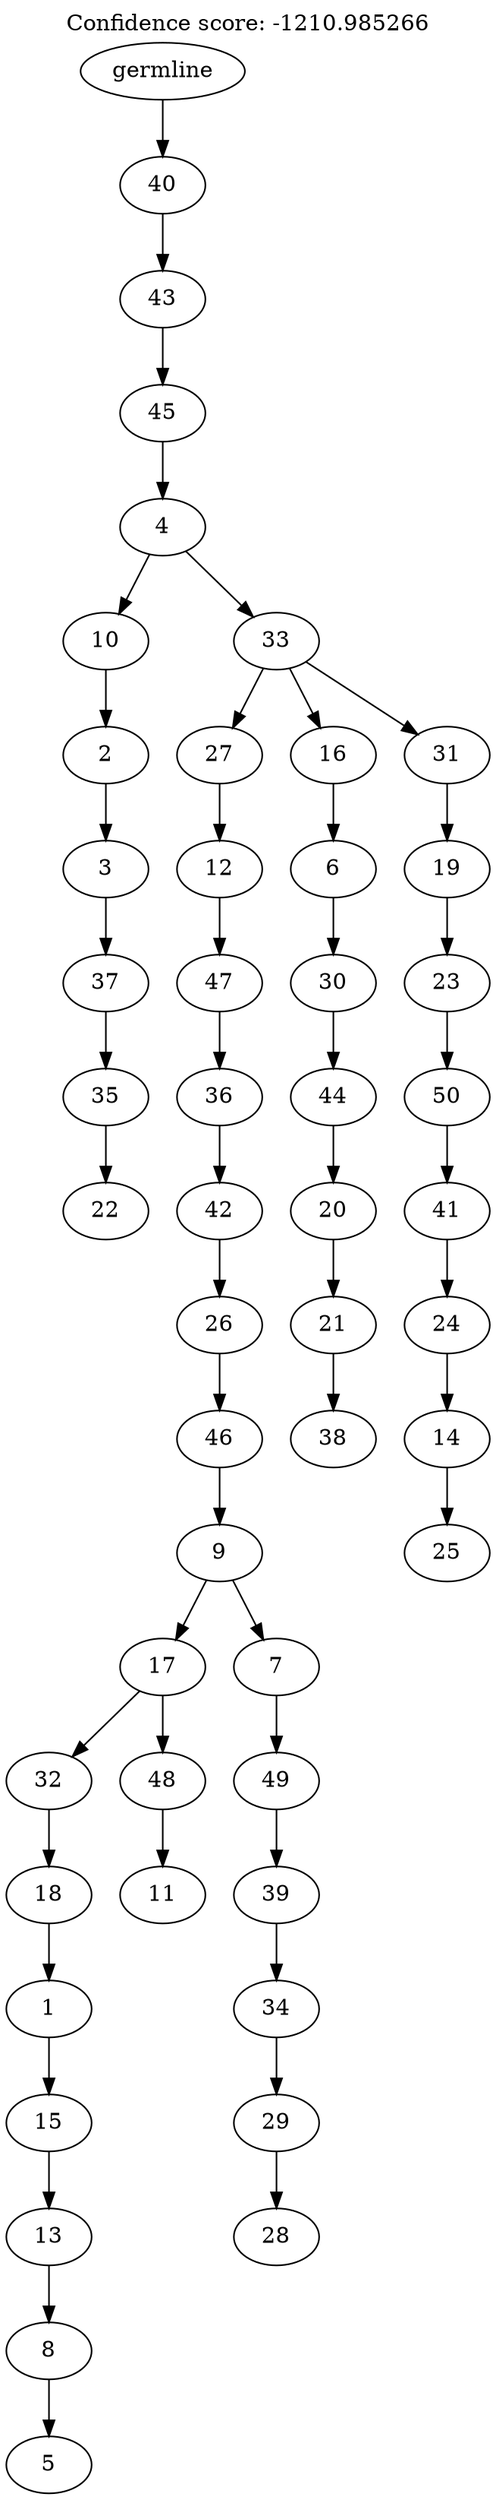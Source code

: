 digraph g {
	"49" -> "50";
	"50" [label="22"];
	"48" -> "49";
	"49" [label="35"];
	"47" -> "48";
	"48" [label="37"];
	"46" -> "47";
	"47" [label="3"];
	"45" -> "46";
	"46" [label="2"];
	"43" -> "44";
	"44" [label="5"];
	"42" -> "43";
	"43" [label="8"];
	"41" -> "42";
	"42" [label="13"];
	"40" -> "41";
	"41" [label="15"];
	"39" -> "40";
	"40" [label="1"];
	"38" -> "39";
	"39" [label="18"];
	"36" -> "37";
	"37" [label="11"];
	"35" -> "36";
	"36" [label="48"];
	"35" -> "38";
	"38" [label="32"];
	"33" -> "34";
	"34" [label="28"];
	"32" -> "33";
	"33" [label="29"];
	"31" -> "32";
	"32" [label="34"];
	"30" -> "31";
	"31" [label="39"];
	"29" -> "30";
	"30" [label="49"];
	"28" -> "29";
	"29" [label="7"];
	"28" -> "35";
	"35" [label="17"];
	"27" -> "28";
	"28" [label="9"];
	"26" -> "27";
	"27" [label="46"];
	"25" -> "26";
	"26" [label="26"];
	"24" -> "25";
	"25" [label="42"];
	"23" -> "24";
	"24" [label="36"];
	"22" -> "23";
	"23" [label="47"];
	"21" -> "22";
	"22" [label="12"];
	"19" -> "20";
	"20" [label="38"];
	"18" -> "19";
	"19" [label="21"];
	"17" -> "18";
	"18" [label="20"];
	"16" -> "17";
	"17" [label="44"];
	"15" -> "16";
	"16" [label="30"];
	"14" -> "15";
	"15" [label="6"];
	"12" -> "13";
	"13" [label="25"];
	"11" -> "12";
	"12" [label="14"];
	"10" -> "11";
	"11" [label="24"];
	"9" -> "10";
	"10" [label="41"];
	"8" -> "9";
	"9" [label="50"];
	"7" -> "8";
	"8" [label="23"];
	"6" -> "7";
	"7" [label="19"];
	"5" -> "6";
	"6" [label="31"];
	"5" -> "14";
	"14" [label="16"];
	"5" -> "21";
	"21" [label="27"];
	"4" -> "5";
	"5" [label="33"];
	"4" -> "45";
	"45" [label="10"];
	"3" -> "4";
	"4" [label="4"];
	"2" -> "3";
	"3" [label="45"];
	"1" -> "2";
	"2" [label="43"];
	"0" -> "1";
	"1" [label="40"];
	"0" [label="germline"];
	labelloc="t";
	label="Confidence score: -1210.985266";
}
